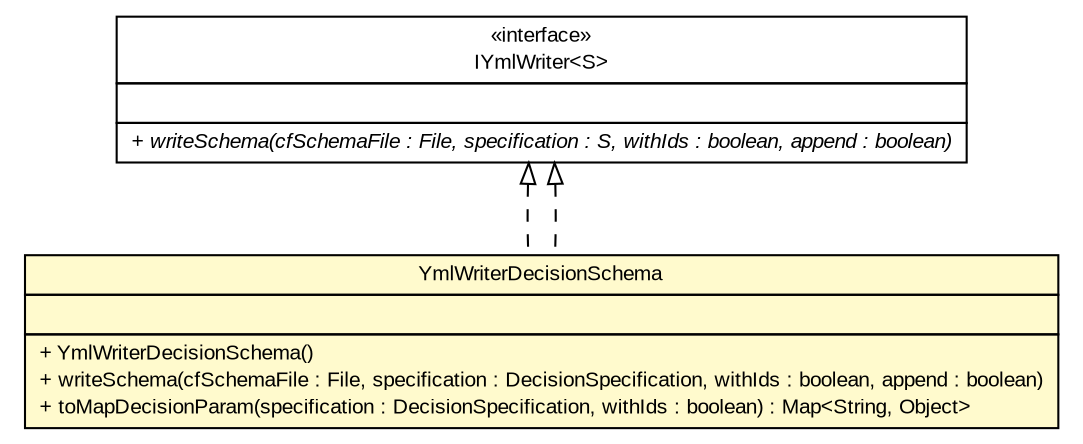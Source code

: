#!/usr/local/bin/dot
#
# Class diagram 
# Generated by UMLGraph version R5_6-24-gf6e263 (http://www.umlgraph.org/)
#

digraph G {
	edge [fontname="arial",fontsize=10,labelfontname="arial",labelfontsize=10];
	node [fontname="arial",fontsize=10,shape=plaintext];
	nodesep=0.25;
	ranksep=0.5;
	// gov.sandia.cf.application.configuration.decision.YmlWriterDecisionSchema
	c458849 [label=<<table title="gov.sandia.cf.application.configuration.decision.YmlWriterDecisionSchema" border="0" cellborder="1" cellspacing="0" cellpadding="2" port="p" bgcolor="lemonChiffon" href="./YmlWriterDecisionSchema.html">
		<tr><td><table border="0" cellspacing="0" cellpadding="1">
<tr><td align="center" balign="center"> YmlWriterDecisionSchema </td></tr>
		</table></td></tr>
		<tr><td><table border="0" cellspacing="0" cellpadding="1">
<tr><td align="left" balign="left">  </td></tr>
		</table></td></tr>
		<tr><td><table border="0" cellspacing="0" cellpadding="1">
<tr><td align="left" balign="left"> + YmlWriterDecisionSchema() </td></tr>
<tr><td align="left" balign="left"> + writeSchema(cfSchemaFile : File, specification : DecisionSpecification, withIds : boolean, append : boolean) </td></tr>
<tr><td align="left" balign="left"> + toMapDecisionParam(specification : DecisionSpecification, withIds : boolean) : Map&lt;String, Object&gt; </td></tr>
		</table></td></tr>
		</table>>, URL="./YmlWriterDecisionSchema.html", fontname="arial", fontcolor="black", fontsize=10.0];
	// gov.sandia.cf.application.configuration.IYmlWriter<S>
	c458852 [label=<<table title="gov.sandia.cf.application.configuration.IYmlWriter" border="0" cellborder="1" cellspacing="0" cellpadding="2" port="p" href="../IYmlWriter.html">
		<tr><td><table border="0" cellspacing="0" cellpadding="1">
<tr><td align="center" balign="center"> &#171;interface&#187; </td></tr>
<tr><td align="center" balign="center"> IYmlWriter&lt;S&gt; </td></tr>
		</table></td></tr>
		<tr><td><table border="0" cellspacing="0" cellpadding="1">
<tr><td align="left" balign="left">  </td></tr>
		</table></td></tr>
		<tr><td><table border="0" cellspacing="0" cellpadding="1">
<tr><td align="left" balign="left"><font face="arial italic" point-size="10.0"> + writeSchema(cfSchemaFile : File, specification : S, withIds : boolean, append : boolean) </font></td></tr>
		</table></td></tr>
		</table>>, URL="../IYmlWriter.html", fontname="arial", fontcolor="black", fontsize=10.0];
	//gov.sandia.cf.application.configuration.decision.YmlWriterDecisionSchema implements gov.sandia.cf.application.configuration.IYmlWriter<S>
	c458852:p -> c458849:p [dir=back,arrowtail=empty,style=dashed];
	//gov.sandia.cf.application.configuration.decision.YmlWriterDecisionSchema implements gov.sandia.cf.application.configuration.IYmlWriter<S>
	c458852:p -> c458849:p [dir=back,arrowtail=empty,style=dashed];
}

